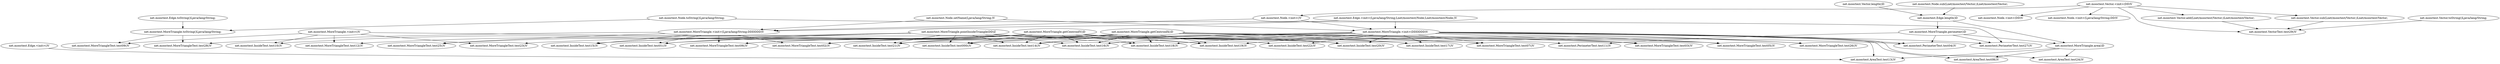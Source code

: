 digraph _method {
"net.mooctest.Edge.<init>()V" -> "net.mooctest.AreaTest.test13()V";
"net.mooctest.Edge.<init>(Ljava/lang/String;Lnet/mooctest/Node;Lnet/mooctest/Node;)V" -> "net.mooctest.MoreTriangle.<init>(DDDDDD)V";
"net.mooctest.Edge.<init>(Ljava/lang/String;Lnet/mooctest/Node;Lnet/mooctest/Node;)V" -> "net.mooctest.MoreTriangle.<init>(Ljava/lang/String;DDDDDD)V";
"net.mooctest.Edge.length()D" -> "net.mooctest.MoreTriangle.area()D";
"net.mooctest.Edge.length()D" -> "net.mooctest.MoreTriangle.perimeter()D";
"net.mooctest.Edge.toString()Ljava/lang/String;" -> "net.mooctest.MoreTriangle.toString()Ljava/lang/String;";
"net.mooctest.MoreTriangle.<init>()V" -> "net.mooctest.InsideTest.test10()V";
"net.mooctest.MoreTriangle.<init>()V" -> "net.mooctest.MoreTriangleTest.test09()V";
"net.mooctest.MoreTriangle.<init>()V" -> "net.mooctest.MoreTriangleTest.test12()V";
"net.mooctest.MoreTriangle.<init>()V" -> "net.mooctest.MoreTriangleTest.test23()V";
"net.mooctest.MoreTriangle.<init>()V" -> "net.mooctest.PerimeterTest.test11()V";
"net.mooctest.MoreTriangle.<init>(DDDDDD)V" -> "net.mooctest.AreaTest.test08()V";
"net.mooctest.MoreTriangle.<init>(DDDDDD)V" -> "net.mooctest.AreaTest.test13()V";
"net.mooctest.MoreTriangle.<init>(DDDDDD)V" -> "net.mooctest.AreaTest.test24()V";
"net.mooctest.MoreTriangle.<init>(DDDDDD)V" -> "net.mooctest.InsideTest.test000()V";
"net.mooctest.MoreTriangle.<init>(DDDDDD)V" -> "net.mooctest.InsideTest.test14()V";
"net.mooctest.MoreTriangle.<init>(DDDDDD)V" -> "net.mooctest.InsideTest.test16()V";
"net.mooctest.MoreTriangle.<init>(DDDDDD)V" -> "net.mooctest.InsideTest.test17()V";
"net.mooctest.MoreTriangle.<init>(DDDDDD)V" -> "net.mooctest.InsideTest.test18()V";
"net.mooctest.MoreTriangle.<init>(DDDDDD)V" -> "net.mooctest.InsideTest.test19()V";
"net.mooctest.MoreTriangle.<init>(DDDDDD)V" -> "net.mooctest.InsideTest.test20()V";
"net.mooctest.MoreTriangle.<init>(DDDDDD)V" -> "net.mooctest.InsideTest.test21()V";
"net.mooctest.MoreTriangle.<init>(DDDDDD)V" -> "net.mooctest.InsideTest.test22()V";
"net.mooctest.MoreTriangle.<init>(DDDDDD)V" -> "net.mooctest.MoreTriangleTest.test03()V";
"net.mooctest.MoreTriangle.<init>(DDDDDD)V" -> "net.mooctest.MoreTriangleTest.test05()V";
"net.mooctest.MoreTriangle.<init>(DDDDDD)V" -> "net.mooctest.MoreTriangleTest.test07()V";
"net.mooctest.MoreTriangle.<init>(DDDDDD)V" -> "net.mooctest.MoreTriangleTest.test26()V";
"net.mooctest.MoreTriangle.<init>(DDDDDD)V" -> "net.mooctest.PerimeterTest.test04()V";
"net.mooctest.MoreTriangle.<init>(DDDDDD)V" -> "net.mooctest.PerimeterTest.test27()V";
"net.mooctest.MoreTriangle.<init>(Ljava/lang/String;DDDDDD)V" -> "net.mooctest.InsideTest.test01()V";
"net.mooctest.MoreTriangle.<init>(Ljava/lang/String;DDDDDD)V" -> "net.mooctest.InsideTest.test15()V";
"net.mooctest.MoreTriangle.<init>(Ljava/lang/String;DDDDDD)V" -> "net.mooctest.MoreTriangleTest.test02()V";
"net.mooctest.MoreTriangle.<init>(Ljava/lang/String;DDDDDD)V" -> "net.mooctest.MoreTriangleTest.test06()V";
"net.mooctest.MoreTriangle.<init>(Ljava/lang/String;DDDDDD)V" -> "net.mooctest.MoreTriangleTest.test25()V";
"net.mooctest.MoreTriangle.<init>(Ljava/lang/String;DDDDDD)V" -> "net.mooctest.MoreTriangleTest.test28()V";
"net.mooctest.MoreTriangle.area()D" -> "net.mooctest.AreaTest.test08()V";
"net.mooctest.MoreTriangle.area()D" -> "net.mooctest.AreaTest.test13()V";
"net.mooctest.MoreTriangle.area()D" -> "net.mooctest.AreaTest.test24()V";
"net.mooctest.MoreTriangle.getCentroidX()D" -> "net.mooctest.InsideTest.test000()V";
"net.mooctest.MoreTriangle.getCentroidX()D" -> "net.mooctest.InsideTest.test01()V";
"net.mooctest.MoreTriangle.getCentroidX()D" -> "net.mooctest.InsideTest.test14()V";
"net.mooctest.MoreTriangle.getCentroidX()D" -> "net.mooctest.InsideTest.test15()V";
"net.mooctest.MoreTriangle.getCentroidX()D" -> "net.mooctest.InsideTest.test16()V";
"net.mooctest.MoreTriangle.getCentroidX()D" -> "net.mooctest.InsideTest.test17()V";
"net.mooctest.MoreTriangle.getCentroidX()D" -> "net.mooctest.InsideTest.test18()V";
"net.mooctest.MoreTriangle.getCentroidX()D" -> "net.mooctest.InsideTest.test19()V";
"net.mooctest.MoreTriangle.getCentroidX()D" -> "net.mooctest.InsideTest.test20()V";
"net.mooctest.MoreTriangle.getCentroidX()D" -> "net.mooctest.InsideTest.test21()V";
"net.mooctest.MoreTriangle.getCentroidX()D" -> "net.mooctest.MoreTriangleTest.test02()V";
"net.mooctest.MoreTriangle.getCentroidX()D" -> "net.mooctest.MoreTriangleTest.test03()V";
"net.mooctest.MoreTriangle.getCentroidX()D" -> "net.mooctest.MoreTriangleTest.test05()V";
"net.mooctest.MoreTriangle.getCentroidX()D" -> "net.mooctest.MoreTriangleTest.test06()V";
"net.mooctest.MoreTriangle.getCentroidX()D" -> "net.mooctest.MoreTriangleTest.test07()V";
"net.mooctest.MoreTriangle.getCentroidX()D" -> "net.mooctest.MoreTriangleTest.test23()V";
"net.mooctest.MoreTriangle.getCentroidX()D" -> "net.mooctest.MoreTriangleTest.test26()V";
"net.mooctest.MoreTriangle.getCentroidY()D" -> "net.mooctest.InsideTest.test000()V";
"net.mooctest.MoreTriangle.getCentroidY()D" -> "net.mooctest.InsideTest.test01()V";
"net.mooctest.MoreTriangle.getCentroidY()D" -> "net.mooctest.InsideTest.test14()V";
"net.mooctest.MoreTriangle.getCentroidY()D" -> "net.mooctest.InsideTest.test15()V";
"net.mooctest.MoreTriangle.getCentroidY()D" -> "net.mooctest.InsideTest.test16()V";
"net.mooctest.MoreTriangle.getCentroidY()D" -> "net.mooctest.InsideTest.test18()V";
"net.mooctest.MoreTriangle.getCentroidY()D" -> "net.mooctest.InsideTest.test19()V";
"net.mooctest.MoreTriangle.getCentroidY()D" -> "net.mooctest.InsideTest.test20()V";
"net.mooctest.MoreTriangle.getCentroidY()D" -> "net.mooctest.InsideTest.test21()V";
"net.mooctest.MoreTriangle.getCentroidY()D" -> "net.mooctest.MoreTriangleTest.test02()V";
"net.mooctest.MoreTriangle.getCentroidY()D" -> "net.mooctest.MoreTriangleTest.test03()V";
"net.mooctest.MoreTriangle.getCentroidY()D" -> "net.mooctest.MoreTriangleTest.test05()V";
"net.mooctest.MoreTriangle.getCentroidY()D" -> "net.mooctest.MoreTriangleTest.test06()V";
"net.mooctest.MoreTriangle.getCentroidY()D" -> "net.mooctest.MoreTriangleTest.test07()V";
"net.mooctest.MoreTriangle.getCentroidY()D" -> "net.mooctest.MoreTriangleTest.test12()V";
"net.mooctest.MoreTriangle.getCentroidY()D" -> "net.mooctest.MoreTriangleTest.test25()V";
"net.mooctest.MoreTriangle.getCentroidY()D" -> "net.mooctest.PerimeterTest.test04()V";
"net.mooctest.MoreTriangle.perimeter()D" -> "net.mooctest.MoreTriangle.area()D";
"net.mooctest.MoreTriangle.perimeter()D" -> "net.mooctest.PerimeterTest.test04()V";
"net.mooctest.MoreTriangle.perimeter()D" -> "net.mooctest.PerimeterTest.test11()V";
"net.mooctest.MoreTriangle.perimeter()D" -> "net.mooctest.PerimeterTest.test27()V";
"net.mooctest.MoreTriangle.pointInsideTriangle(DD)Z" -> "net.mooctest.InsideTest.test000()V";
"net.mooctest.MoreTriangle.pointInsideTriangle(DD)Z" -> "net.mooctest.InsideTest.test01()V";
"net.mooctest.MoreTriangle.pointInsideTriangle(DD)Z" -> "net.mooctest.InsideTest.test10()V";
"net.mooctest.MoreTriangle.pointInsideTriangle(DD)Z" -> "net.mooctest.InsideTest.test14()V";
"net.mooctest.MoreTriangle.pointInsideTriangle(DD)Z" -> "net.mooctest.InsideTest.test15()V";
"net.mooctest.MoreTriangle.pointInsideTriangle(DD)Z" -> "net.mooctest.InsideTest.test16()V";
"net.mooctest.MoreTriangle.pointInsideTriangle(DD)Z" -> "net.mooctest.InsideTest.test17()V";
"net.mooctest.MoreTriangle.pointInsideTriangle(DD)Z" -> "net.mooctest.InsideTest.test18()V";
"net.mooctest.MoreTriangle.pointInsideTriangle(DD)Z" -> "net.mooctest.InsideTest.test19()V";
"net.mooctest.MoreTriangle.pointInsideTriangle(DD)Z" -> "net.mooctest.InsideTest.test20()V";
"net.mooctest.MoreTriangle.pointInsideTriangle(DD)Z" -> "net.mooctest.InsideTest.test21()V";
"net.mooctest.MoreTriangle.pointInsideTriangle(DD)Z" -> "net.mooctest.InsideTest.test22()V";
"net.mooctest.MoreTriangle.toString()Ljava/lang/String;" -> "net.mooctest.MoreTriangleTest.test09()V";
"net.mooctest.MoreTriangle.toString()Ljava/lang/String;" -> "net.mooctest.MoreTriangleTest.test28()V";
"net.mooctest.Node.<init>()V" -> "net.mooctest.MoreTriangle.<init>(DDDDDD)V";
"net.mooctest.Node.<init>()V" -> "net.mooctest.MoreTriangle.<init>(Ljava/lang/String;DDDDDD)V";
"net.mooctest.Node.setName(Ljava/lang/String;)V" -> "net.mooctest.MoreTriangle.<init>(DDDDDD)V";
"net.mooctest.Node.setName(Ljava/lang/String;)V" -> "net.mooctest.MoreTriangle.<init>(Ljava/lang/String;DDDDDD)V";
"net.mooctest.Node.sub(Lnet/mooctest/Vector;)Lnet/mooctest/Vector;" -> "net.mooctest.Edge.length()D";
"net.mooctest.Node.toString()Ljava/lang/String;" -> "net.mooctest.MoreTriangle.toString()Ljava/lang/String;";
"net.mooctest.Node.toString()Ljava/lang/String;" -> "net.mooctest.PerimeterTest.test27()V";
"net.mooctest.Vector.<init>(DD)V" -> "net.mooctest.Node.<init>()V";
"net.mooctest.Vector.<init>(DD)V" -> "net.mooctest.Node.<init>(DD)V";
"net.mooctest.Vector.<init>(DD)V" -> "net.mooctest.Node.<init>(Ljava/lang/String;DD)V";
"net.mooctest.Vector.<init>(DD)V" -> "net.mooctest.Vector.add(Lnet/mooctest/Vector;)Lnet/mooctest/Vector;";
"net.mooctest.Vector.<init>(DD)V" -> "net.mooctest.Vector.sub(Lnet/mooctest/Vector;)Lnet/mooctest/Vector;";
"net.mooctest.Vector.<init>(DD)V" -> "net.mooctest.VectorTest.test29()V";
"net.mooctest.Vector.add(Lnet/mooctest/Vector;)Lnet/mooctest/Vector;" -> "net.mooctest.VectorTest.test29()V";
"net.mooctest.Vector.length()D" -> "net.mooctest.Edge.length()D";
"net.mooctest.Vector.sub(Lnet/mooctest/Vector;)Lnet/mooctest/Vector;" -> "net.mooctest.VectorTest.test29()V";
"net.mooctest.Vector.toString()Ljava/lang/String;" -> "net.mooctest.VectorTest.test29()V";
}